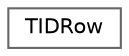 digraph "Иерархия классов. Графический вид."
{
 // LATEX_PDF_SIZE
  bgcolor="transparent";
  edge [fontname=Helvetica,fontsize=10,labelfontname=Helvetica,labelfontsize=10];
  node [fontname=Helvetica,fontsize=10,shape=box,height=0.2,width=0.4];
  rankdir="LR";
  Node0 [label="TIDRow",height=0.2,width=0.4,color="grey40", fillcolor="white", style="filled",URL="$class_t_i_d_row.html",tooltip="Простой класс, облегчающий хранение информации в TID."];
}
